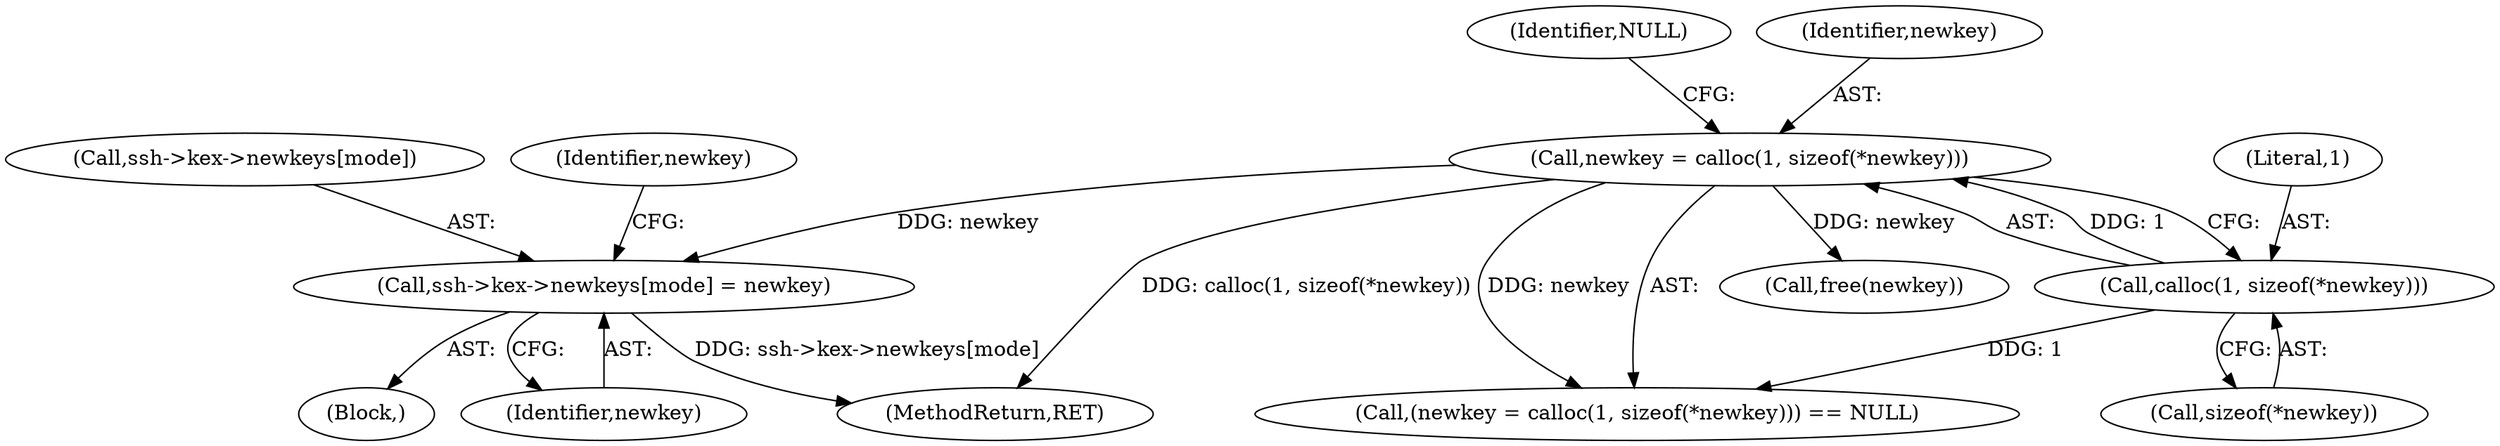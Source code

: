 digraph "0_src_3095060f479b86288e31c79ecbc5131a66bcd2f9_2@array" {
"1000383" [label="(Call,ssh->kex->newkeys[mode] = newkey)"];
"1000122" [label="(Call,newkey = calloc(1, sizeof(*newkey)))"];
"1000124" [label="(Call,calloc(1, sizeof(*newkey)))"];
"1000129" [label="(Identifier,NULL)"];
"1000384" [label="(Call,ssh->kex->newkeys[mode])"];
"1000383" [label="(Call,ssh->kex->newkeys[mode] = newkey)"];
"1000393" [label="(Identifier,newkey)"];
"1000391" [label="(Identifier,newkey)"];
"1000122" [label="(Call,newkey = calloc(1, sizeof(*newkey)))"];
"1000125" [label="(Literal,1)"];
"1000124" [label="(Call,calloc(1, sizeof(*newkey)))"];
"1000126" [label="(Call,sizeof(*newkey))"];
"1000104" [label="(Block,)"];
"1000399" [label="(Call,free(newkey))"];
"1000405" [label="(MethodReturn,RET)"];
"1000123" [label="(Identifier,newkey)"];
"1000121" [label="(Call,(newkey = calloc(1, sizeof(*newkey))) == NULL)"];
"1000383" -> "1000104"  [label="AST: "];
"1000383" -> "1000391"  [label="CFG: "];
"1000384" -> "1000383"  [label="AST: "];
"1000391" -> "1000383"  [label="AST: "];
"1000393" -> "1000383"  [label="CFG: "];
"1000383" -> "1000405"  [label="DDG: ssh->kex->newkeys[mode]"];
"1000122" -> "1000383"  [label="DDG: newkey"];
"1000122" -> "1000121"  [label="AST: "];
"1000122" -> "1000124"  [label="CFG: "];
"1000123" -> "1000122"  [label="AST: "];
"1000124" -> "1000122"  [label="AST: "];
"1000129" -> "1000122"  [label="CFG: "];
"1000122" -> "1000405"  [label="DDG: calloc(1, sizeof(*newkey))"];
"1000122" -> "1000121"  [label="DDG: newkey"];
"1000124" -> "1000122"  [label="DDG: 1"];
"1000122" -> "1000399"  [label="DDG: newkey"];
"1000124" -> "1000126"  [label="CFG: "];
"1000125" -> "1000124"  [label="AST: "];
"1000126" -> "1000124"  [label="AST: "];
"1000124" -> "1000121"  [label="DDG: 1"];
}
